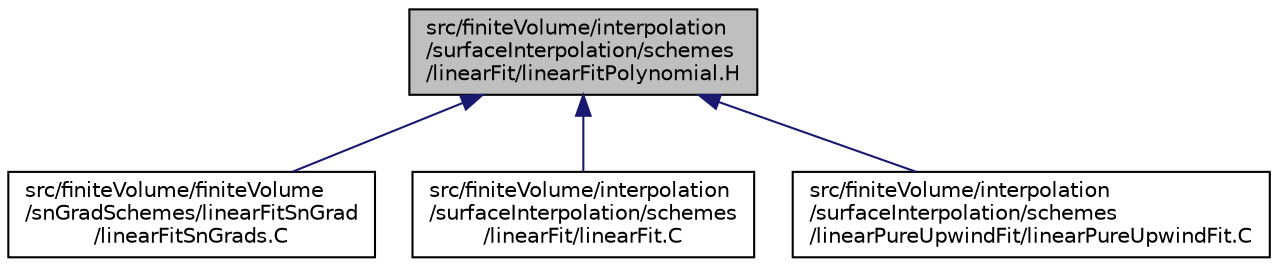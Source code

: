 digraph "src/finiteVolume/interpolation/surfaceInterpolation/schemes/linearFit/linearFitPolynomial.H"
{
  bgcolor="transparent";
  edge [fontname="Helvetica",fontsize="10",labelfontname="Helvetica",labelfontsize="10"];
  node [fontname="Helvetica",fontsize="10",shape=record];
  Node1 [label="src/finiteVolume/interpolation\l/surfaceInterpolation/schemes\l/linearFit/linearFitPolynomial.H",height=0.2,width=0.4,color="black", fillcolor="grey75", style="filled", fontcolor="black"];
  Node1 -> Node2 [dir="back",color="midnightblue",fontsize="10",style="solid",fontname="Helvetica"];
  Node2 [label="src/finiteVolume/finiteVolume\l/snGradSchemes/linearFitSnGrad\l/linearFitSnGrads.C",height=0.2,width=0.4,color="black",URL="$a05930.html"];
  Node1 -> Node3 [dir="back",color="midnightblue",fontsize="10",style="solid",fontname="Helvetica"];
  Node3 [label="src/finiteVolume/interpolation\l/surfaceInterpolation/schemes\l/linearFit/linearFit.C",height=0.2,width=0.4,color="black",URL="$a06259.html"];
  Node1 -> Node4 [dir="back",color="midnightblue",fontsize="10",style="solid",fontname="Helvetica"];
  Node4 [label="src/finiteVolume/interpolation\l/surfaceInterpolation/schemes\l/linearPureUpwindFit/linearPureUpwindFit.C",height=0.2,width=0.4,color="black",URL="$a06261.html"];
}
